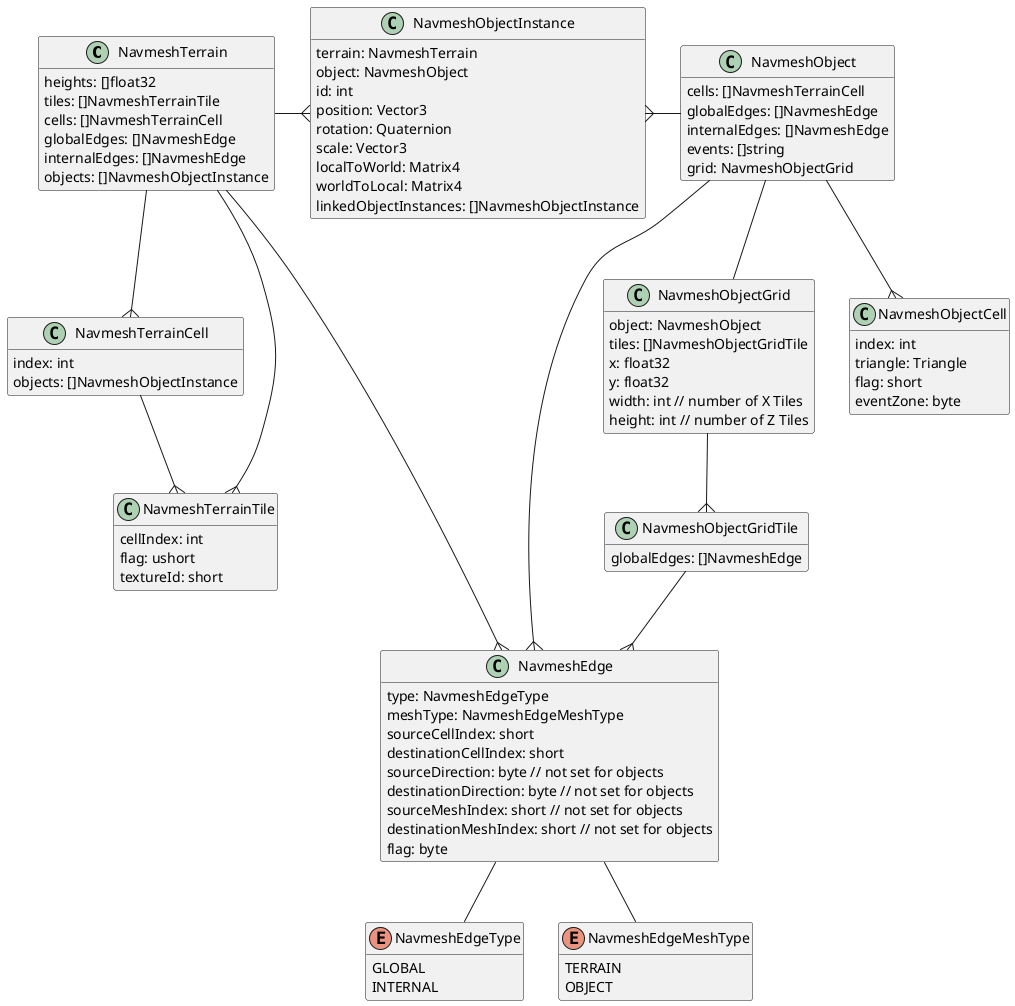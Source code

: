 @startuml navmesh

hide empty members

class NavmeshTerrain {
    heights: []float32
    tiles: []NavmeshTerrainTile
    cells: []NavmeshTerrainCell
    globalEdges: []NavmeshEdge
    internalEdges: []NavmeshEdge
    objects: []NavmeshObjectInstance
}

class NavmeshTerrainCell {
    index: int
    objects: []NavmeshObjectInstance
}

class NavmeshTerrainTile {
    cellIndex: int
    flag: ushort
    textureId: short
}

enum NavmeshEdgeType {
    GLOBAL
    INTERNAL
}

enum NavmeshEdgeMeshType {
    TERRAIN
    OBJECT
}

class NavmeshEdge {
    type: NavmeshEdgeType
    meshType: NavmeshEdgeMeshType
    sourceCellIndex: short
    destinationCellIndex: short
    sourceDirection: byte // not set for objects
    destinationDirection: byte // not set for objects
    sourceMeshIndex: short // not set for objects
    destinationMeshIndex: short // not set for objects
    flag: byte
}

class NavmeshObject {
    cells: []NavmeshTerrainCell
    globalEdges: []NavmeshEdge
    internalEdges: []NavmeshEdge
    events: []string
    grid: NavmeshObjectGrid
}

class NavmeshObjectInstance {
    terrain: NavmeshTerrain
    object: NavmeshObject
    id: int
    position: Vector3
    rotation: Quaternion
    scale: Vector3
    localToWorld: Matrix4
    worldToLocal: Matrix4
    linkedObjectInstances: []NavmeshObjectInstance
}

class NavmeshObjectGrid {
    object: NavmeshObject
    tiles: []NavmeshObjectGridTile
    x: float32
    y: float32
    width: int // number of X Tiles
    height: int // number of Z Tiles
}

class NavmeshObjectGridTile {
    globalEdges: []NavmeshEdge
}

class NavmeshObjectCell {
    index: int
    triangle: Triangle
    flag: short
    eventZone: byte
}

' Terrain

NavmeshTerrain --{ NavmeshTerrainCell
NavmeshTerrain --{ NavmeshTerrainTile
NavmeshTerrain --{ NavmeshEdge
NavmeshTerrain -right-{ NavmeshObjectInstance
NavmeshTerrainCell --{ NavmeshTerrainTile

' Object

NavmeshObject -left-{ NavmeshObjectInstance
NavmeshObject --{ NavmeshObjectCell
NavmeshObject -- NavmeshObjectGrid
NavmeshObject --{ NavmeshEdge
NavmeshObjectGrid --{ NavmeshObjectGridTile
NavmeshObjectGridTile --{ NavmeshEdge

NavmeshEdge -- NavmeshEdgeType
NavmeshEdge -- NavmeshEdgeMeshType

@enduml